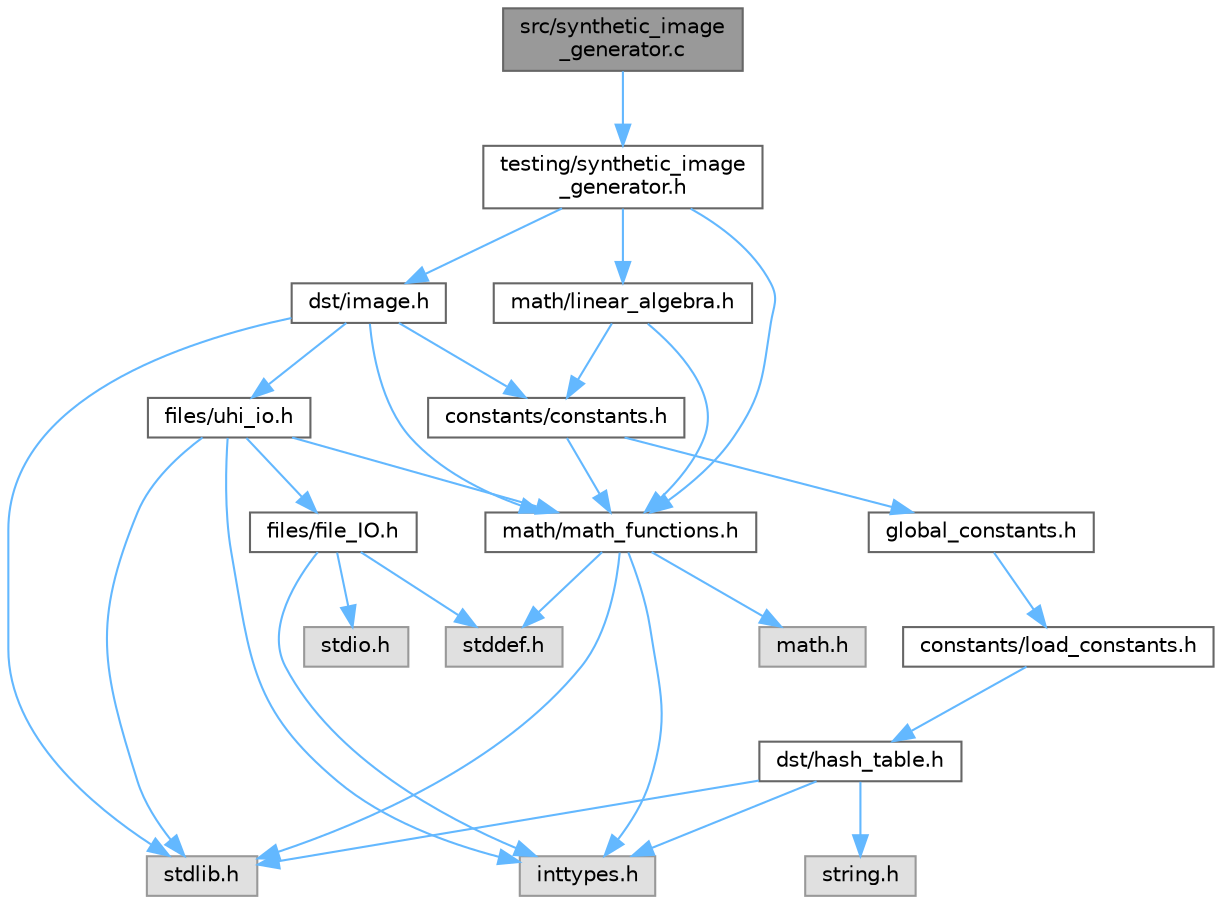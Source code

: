 digraph "src/synthetic_image_generator.c"
{
 // LATEX_PDF_SIZE
  bgcolor="transparent";
  edge [fontname=Helvetica,fontsize=10,labelfontname=Helvetica,labelfontsize=10];
  node [fontname=Helvetica,fontsize=10,shape=box,height=0.2,width=0.4];
  Node1 [id="Node000001",label="src/synthetic_image\l_generator.c",height=0.2,width=0.4,color="gray40", fillcolor="grey60", style="filled", fontcolor="black",tooltip=" "];
  Node1 -> Node2 [id="edge85_Node000001_Node000002",color="steelblue1",style="solid",tooltip=" "];
  Node2 [id="Node000002",label="testing/synthetic_image\l_generator.h",height=0.2,width=0.4,color="grey40", fillcolor="white", style="filled",URL="$d9/dea/synthetic__image__generator_8h.html",tooltip=" "];
  Node2 -> Node3 [id="edge86_Node000002_Node000003",color="steelblue1",style="solid",tooltip=" "];
  Node3 [id="Node000003",label="math/math_functions.h",height=0.2,width=0.4,color="grey40", fillcolor="white", style="filled",URL="$d2/de2/math__functions_8h.html",tooltip=" "];
  Node3 -> Node4 [id="edge87_Node000003_Node000004",color="steelblue1",style="solid",tooltip=" "];
  Node4 [id="Node000004",label="stdlib.h",height=0.2,width=0.4,color="grey60", fillcolor="#E0E0E0", style="filled",tooltip=" "];
  Node3 -> Node5 [id="edge88_Node000003_Node000005",color="steelblue1",style="solid",tooltip=" "];
  Node5 [id="Node000005",label="math.h",height=0.2,width=0.4,color="grey60", fillcolor="#E0E0E0", style="filled",tooltip=" "];
  Node3 -> Node6 [id="edge89_Node000003_Node000006",color="steelblue1",style="solid",tooltip=" "];
  Node6 [id="Node000006",label="inttypes.h",height=0.2,width=0.4,color="grey60", fillcolor="#E0E0E0", style="filled",tooltip=" "];
  Node3 -> Node7 [id="edge90_Node000003_Node000007",color="steelblue1",style="solid",tooltip=" "];
  Node7 [id="Node000007",label="stddef.h",height=0.2,width=0.4,color="grey60", fillcolor="#E0E0E0", style="filled",tooltip=" "];
  Node2 -> Node8 [id="edge91_Node000002_Node000008",color="steelblue1",style="solid",tooltip=" "];
  Node8 [id="Node000008",label="math/linear_algebra.h",height=0.2,width=0.4,color="grey40", fillcolor="white", style="filled",URL="$dc/d9c/linear__algebra_8h.html",tooltip=" "];
  Node8 -> Node9 [id="edge92_Node000008_Node000009",color="steelblue1",style="solid",tooltip=" "];
  Node9 [id="Node000009",label="constants/constants.h",height=0.2,width=0.4,color="grey40", fillcolor="white", style="filled",URL="$d2/d6f/constants_8h.html",tooltip=" "];
  Node9 -> Node3 [id="edge93_Node000009_Node000003",color="steelblue1",style="solid",tooltip=" "];
  Node9 -> Node10 [id="edge94_Node000009_Node000010",color="steelblue1",style="solid",tooltip=" "];
  Node10 [id="Node000010",label="global_constants.h",height=0.2,width=0.4,color="grey40", fillcolor="white", style="filled",URL="$d5/ddb/global__constants_8h.html",tooltip=" "];
  Node10 -> Node11 [id="edge95_Node000010_Node000011",color="steelblue1",style="solid",tooltip=" "];
  Node11 [id="Node000011",label="constants/load_constants.h",height=0.2,width=0.4,color="grey40", fillcolor="white", style="filled",URL="$d4/d3e/load__constants_8h.html",tooltip=" "];
  Node11 -> Node12 [id="edge96_Node000011_Node000012",color="steelblue1",style="solid",tooltip=" "];
  Node12 [id="Node000012",label="dst/hash_table.h",height=0.2,width=0.4,color="grey40", fillcolor="white", style="filled",URL="$d4/ddb/hash__table_8h.html",tooltip=" "];
  Node12 -> Node4 [id="edge97_Node000012_Node000004",color="steelblue1",style="solid",tooltip=" "];
  Node12 -> Node6 [id="edge98_Node000012_Node000006",color="steelblue1",style="solid",tooltip=" "];
  Node12 -> Node13 [id="edge99_Node000012_Node000013",color="steelblue1",style="solid",tooltip=" "];
  Node13 [id="Node000013",label="string.h",height=0.2,width=0.4,color="grey60", fillcolor="#E0E0E0", style="filled",tooltip=" "];
  Node8 -> Node3 [id="edge100_Node000008_Node000003",color="steelblue1",style="solid",tooltip=" "];
  Node2 -> Node14 [id="edge101_Node000002_Node000014",color="steelblue1",style="solid",tooltip=" "];
  Node14 [id="Node000014",label="dst/image.h",height=0.2,width=0.4,color="grey40", fillcolor="white", style="filled",URL="$d5/db2/image_8h.html",tooltip=" "];
  Node14 -> Node3 [id="edge102_Node000014_Node000003",color="steelblue1",style="solid",tooltip=" "];
  Node14 -> Node9 [id="edge103_Node000014_Node000009",color="steelblue1",style="solid",tooltip=" "];
  Node14 -> Node4 [id="edge104_Node000014_Node000004",color="steelblue1",style="solid",tooltip=" "];
  Node14 -> Node15 [id="edge105_Node000014_Node000015",color="steelblue1",style="solid",tooltip=" "];
  Node15 [id="Node000015",label="files/uhi_io.h",height=0.2,width=0.4,color="grey40", fillcolor="white", style="filled",URL="$d8/d60/uhi__io_8h.html",tooltip=" "];
  Node15 -> Node6 [id="edge106_Node000015_Node000006",color="steelblue1",style="solid",tooltip=" "];
  Node15 -> Node4 [id="edge107_Node000015_Node000004",color="steelblue1",style="solid",tooltip=" "];
  Node15 -> Node16 [id="edge108_Node000015_Node000016",color="steelblue1",style="solid",tooltip=" "];
  Node16 [id="Node000016",label="files/file_IO.h",height=0.2,width=0.4,color="grey40", fillcolor="white", style="filled",URL="$d9/d7f/file___i_o_8h.html",tooltip=" "];
  Node16 -> Node6 [id="edge109_Node000016_Node000006",color="steelblue1",style="solid",tooltip=" "];
  Node16 -> Node7 [id="edge110_Node000016_Node000007",color="steelblue1",style="solid",tooltip=" "];
  Node16 -> Node17 [id="edge111_Node000016_Node000017",color="steelblue1",style="solid",tooltip=" "];
  Node17 [id="Node000017",label="stdio.h",height=0.2,width=0.4,color="grey60", fillcolor="#E0E0E0", style="filled",tooltip=" "];
  Node15 -> Node3 [id="edge112_Node000015_Node000003",color="steelblue1",style="solid",tooltip=" "];
}
